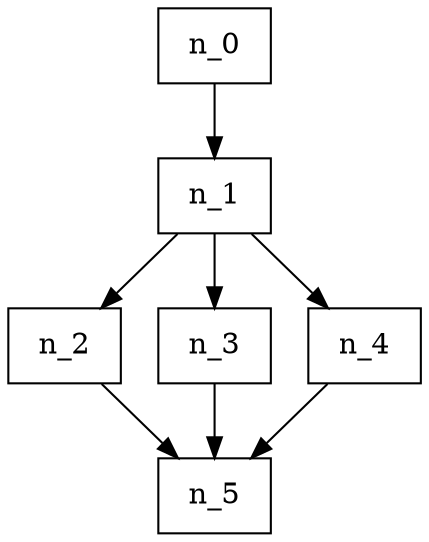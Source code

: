 strict digraph "Task{n=6,e=0.20}" {
	graph [bb="0,0,198,252",
		cpathlen=124,
		deadline=124,
		period=116,
		workload=192
	];
	node [distance=0,
		factor=0,
		label="\N",
		marked=0,
		object=0,
		shape=rectangle,
		threads=0,
		visited=0,
		wcet=0,
		wcetone=0
	];
	n_0	 [distance=34,
		factor=0.162403,
		height=0.5,
		object=1,
		pos="99,234",
		texlbl="${d:34, n_0 = \langle o_1, c_1:34, c(1):34, F:0.16 \rangle}$",
		threads=1,
		wcet=34,
		wcetone=34,
		width=0.75];
	n_1	 [distance=45,
		factor=0.246063,
		height=0.5,
		object=2,
		pos="99,162",
		texlbl="${d:45, n_1 = \langle o_2, c_1:11, c(1):11, F:0.25 \rangle}$",
		threads=1,
		wcet=11,
		wcetone=11,
		width=0.75];
	n_0 -> n_1 [key="n_0 -> n_1",
	pos="e,99,180.41 99,215.83 99,208.13 99,198.97 99,190.42"];
n_2 [distance=90,
	factor=0.607053,
	height=0.5,
	pos="27,90",
	texlbl="${d:90, n_2 = \langle o_0, c_1:45, c(1):45, F:0.61 \rangle}$",
	threads=1,
	wcet=45,
	wcetone=45,
	width=0.75];
n_1 -> n_2 [key="n_1 -> n_2",
pos="e,45.413,108.41 80.831,143.83 72.285,135.28 61.944,124.94 52.62,115.62"];
n_3 [distance=79,
factor=0.162403,
height=0.5,
object=1,
pos="99,90",
texlbl="${d:79, n_3 = \langle o_1, c_1:34, c(1):34, F:0.16 \rangle}$",
threads=1,
wcet=34,
wcetone=34,
width=0.75];
n_1 -> n_3 [key="n_1 -> n_3",
pos="e,99,108.41 99,143.83 99,136.13 99,126.97 99,118.42"];
n_4 [distance=79,
factor=0.162403,
height=0.5,
object=1,
pos="171,90",
texlbl="${d:79, n_4 = \langle o_1, c_1:34, c(1):34, F:0.16 \rangle}$",
threads=1,
wcet=34,
wcetone=34,
width=0.75];
n_1 -> n_4 [key="n_1 -> n_4",
pos="e,152.59,108.41 117.17,143.83 125.72,135.28 136.06,124.94 145.38,115.62"];
n_5 [distance=124,
factor=0.162403,
height=0.5,
object=1,
pos="99,18",
texlbl="${d:124, n_5 = \langle o_1, c_1:34, c(1):34, F:0.16 \rangle}$",
threads=1,
wcet=34,
wcetone=34,
width=0.75];
n_2 -> n_5 [key="n_2 -> n_5",
pos="e,80.587,36.413 45.169,71.831 53.715,63.285 64.056,52.944 73.38,43.62"];
n_3 -> n_5 [key="n_3 -> n_5",
pos="e,99,36.413 99,71.831 99,64.131 99,54.974 99,46.417"];
n_4 -> n_5 [key="n_4 -> n_5",
pos="e,117.41,36.413 152.83,71.831 144.28,63.285 133.94,52.944 124.62,43.62"];
}
